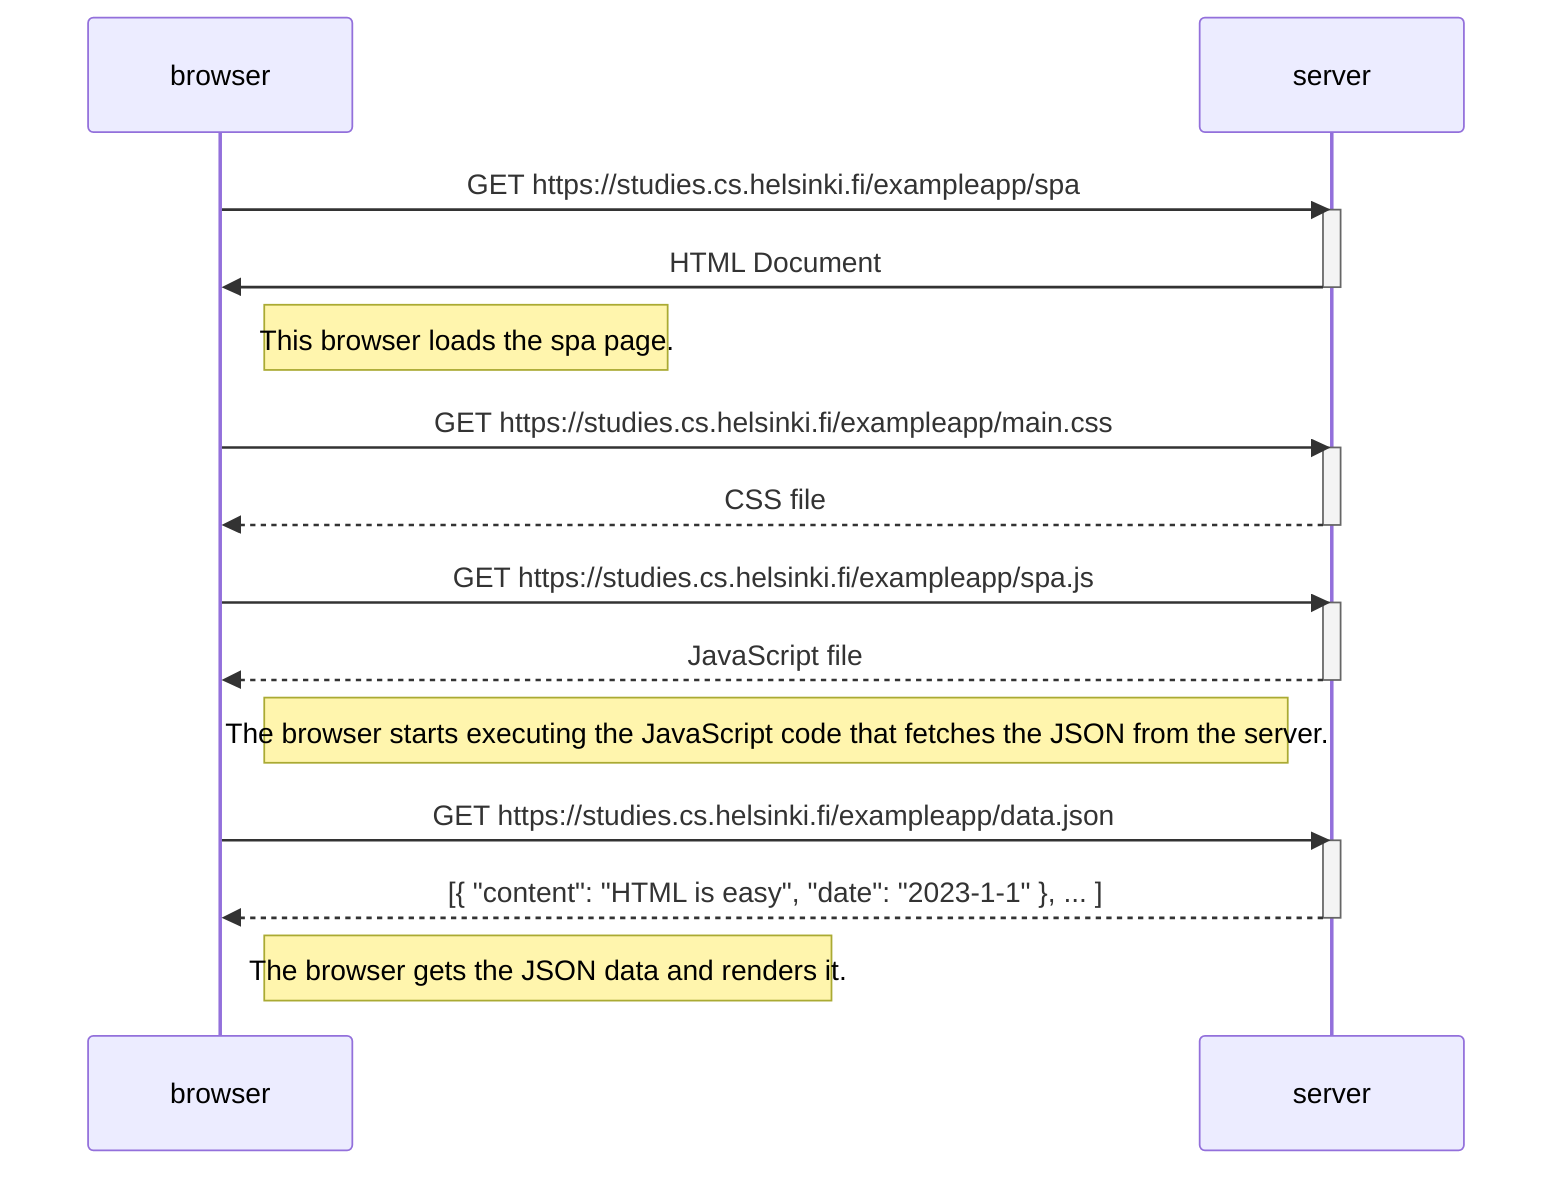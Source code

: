 sequenceDiagram
    participant browser
    participant server

    browser->>server: GET https://studies.cs.helsinki.fi/exampleapp/spa
    activate server
    server->>browser: HTML Document
    deactivate server

    Note right of browser: This browser loads the spa page.

    browser->>server: GET https://studies.cs.helsinki.fi/exampleapp/main.css
    activate server
    server-->>browser: CSS file
    deactivate server

    browser->>server: GET https://studies.cs.helsinki.fi/exampleapp/spa.js
    activate server
    server-->>browser: JavaScript file
    deactivate server

    Note right of browser: The browser starts executing the JavaScript code that fetches the JSON from the server.

    browser->>server: GET https://studies.cs.helsinki.fi/exampleapp/data.json
    activate server
    server-->>browser: [{ "content": "HTML is easy", "date": "2023-1-1" }, ... ]
    deactivate server
    Note right of browser: The browser gets the JSON data and renders it.